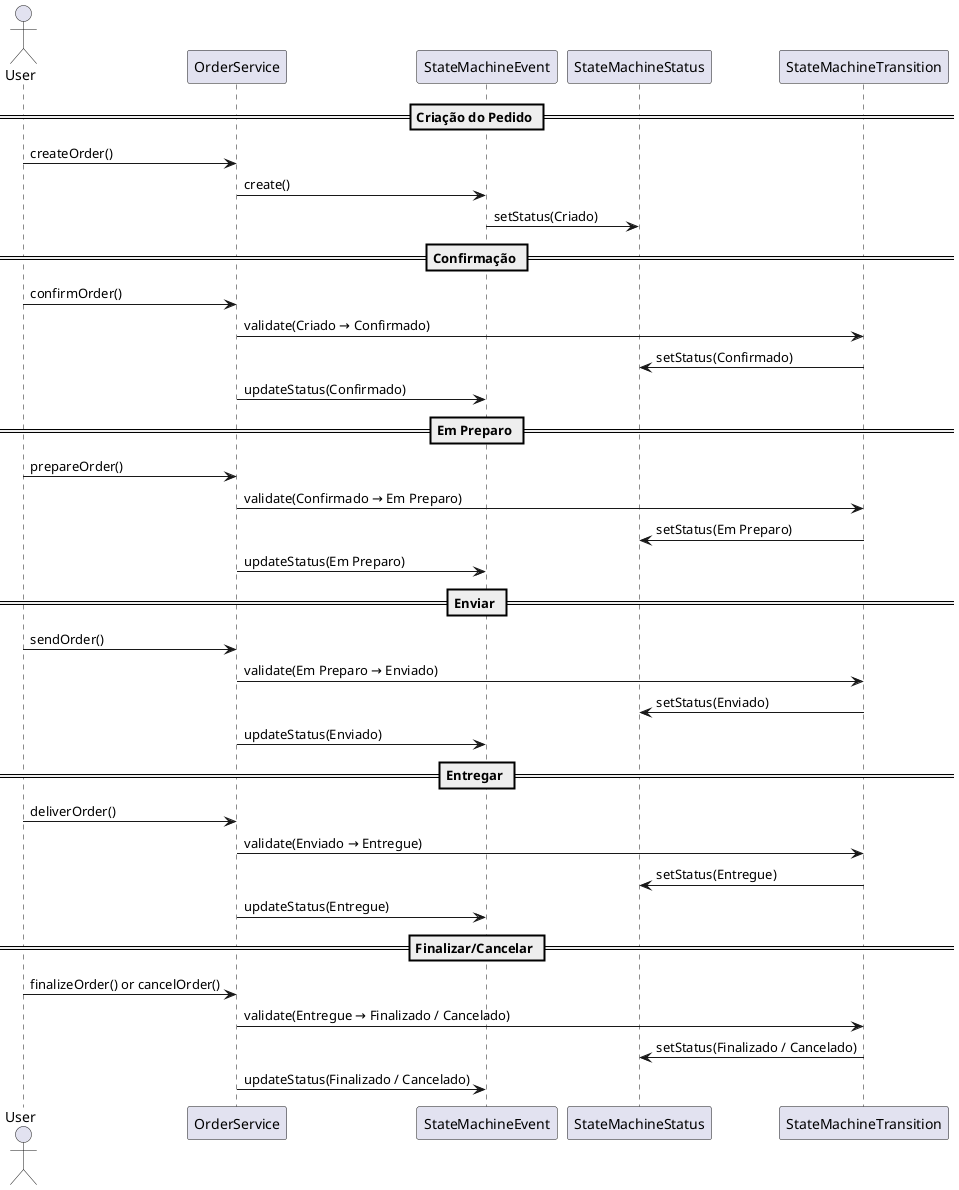 @startuml
actor User
participant "OrderService" as OrderService
participant "StateMachineEvent" as Event
participant "StateMachineStatus" as Status
participant "StateMachineTransition" as Transition

== Criação do Pedido ==
User -> OrderService : createOrder()
OrderService -> Event : create()
Event -> Status : setStatus(Criado)

== Confirmação ==
User -> OrderService : confirmOrder()
OrderService -> Transition : validate(Criado → Confirmado)
Transition -> Status : setStatus(Confirmado)
OrderService -> Event : updateStatus(Confirmado)

== Em Preparo ==
User -> OrderService : prepareOrder()
OrderService -> Transition : validate(Confirmado → Em Preparo)
Transition -> Status : setStatus(Em Preparo)
OrderService -> Event : updateStatus(Em Preparo)

== Enviar ==
User -> OrderService : sendOrder()
OrderService -> Transition : validate(Em Preparo → Enviado)
Transition -> Status : setStatus(Enviado)
OrderService -> Event : updateStatus(Enviado)

== Entregar ==
User -> OrderService : deliverOrder()
OrderService -> Transition : validate(Enviado → Entregue)
Transition -> Status : setStatus(Entregue)
OrderService -> Event : updateStatus(Entregue)

== Finalizar/Cancelar ==
User -> OrderService : finalizeOrder() or cancelOrder()
OrderService -> Transition : validate(Entregue → Finalizado / Cancelado)
Transition -> Status : setStatus(Finalizado / Cancelado)
OrderService -> Event : updateStatus(Finalizado / Cancelado)

@enduml
